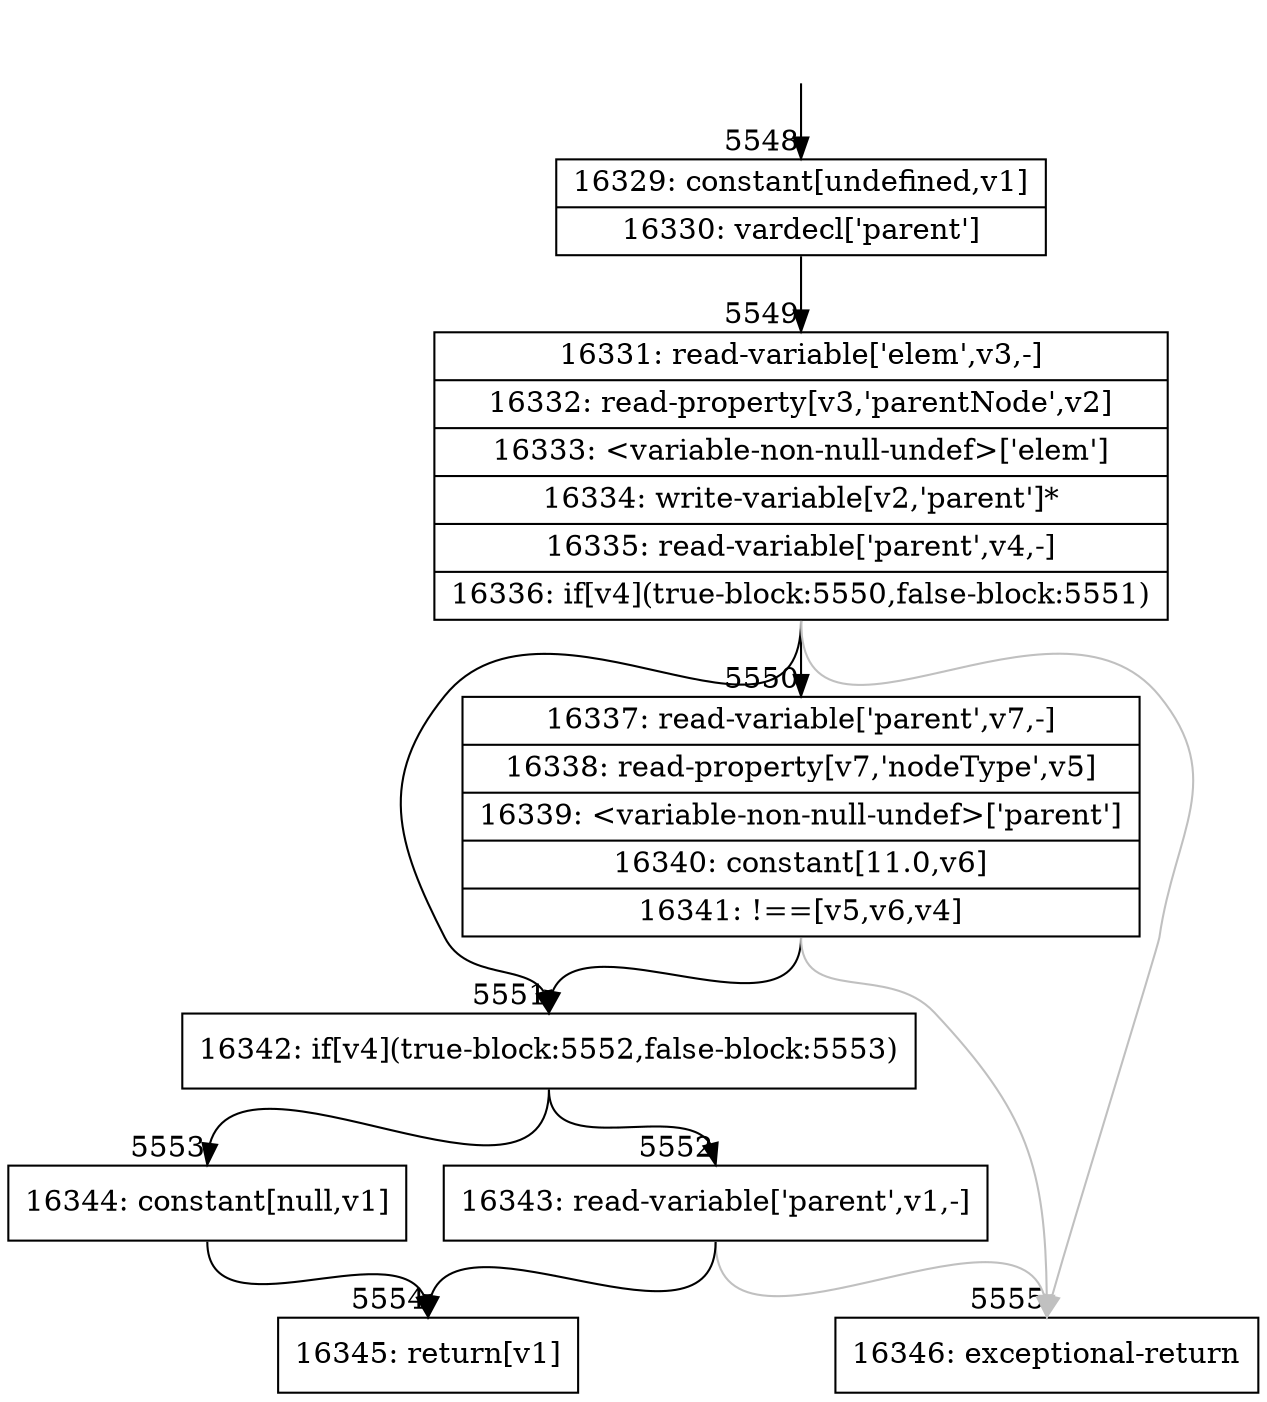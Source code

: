 digraph {
rankdir="TD"
BB_entry350[shape=none,label=""];
BB_entry350 -> BB5548 [tailport=s, headport=n, headlabel="    5548"]
BB5548 [shape=record label="{16329: constant[undefined,v1]|16330: vardecl['parent']}" ] 
BB5548 -> BB5549 [tailport=s, headport=n, headlabel="      5549"]
BB5549 [shape=record label="{16331: read-variable['elem',v3,-]|16332: read-property[v3,'parentNode',v2]|16333: \<variable-non-null-undef\>['elem']|16334: write-variable[v2,'parent']*|16335: read-variable['parent',v4,-]|16336: if[v4](true-block:5550,false-block:5551)}" ] 
BB5549 -> BB5551 [tailport=s, headport=n, headlabel="      5551"]
BB5549 -> BB5550 [tailport=s, headport=n, headlabel="      5550"]
BB5549 -> BB5555 [tailport=s, headport=n, color=gray, headlabel="      5555"]
BB5550 [shape=record label="{16337: read-variable['parent',v7,-]|16338: read-property[v7,'nodeType',v5]|16339: \<variable-non-null-undef\>['parent']|16340: constant[11.0,v6]|16341: !==[v5,v6,v4]}" ] 
BB5550 -> BB5551 [tailport=s, headport=n]
BB5550 -> BB5555 [tailport=s, headport=n, color=gray]
BB5551 [shape=record label="{16342: if[v4](true-block:5552,false-block:5553)}" ] 
BB5551 -> BB5552 [tailport=s, headport=n, headlabel="      5552"]
BB5551 -> BB5553 [tailport=s, headport=n, headlabel="      5553"]
BB5552 [shape=record label="{16343: read-variable['parent',v1,-]}" ] 
BB5552 -> BB5554 [tailport=s, headport=n, headlabel="      5554"]
BB5552 -> BB5555 [tailport=s, headport=n, color=gray]
BB5553 [shape=record label="{16344: constant[null,v1]}" ] 
BB5553 -> BB5554 [tailport=s, headport=n]
BB5554 [shape=record label="{16345: return[v1]}" ] 
BB5555 [shape=record label="{16346: exceptional-return}" ] 
}
